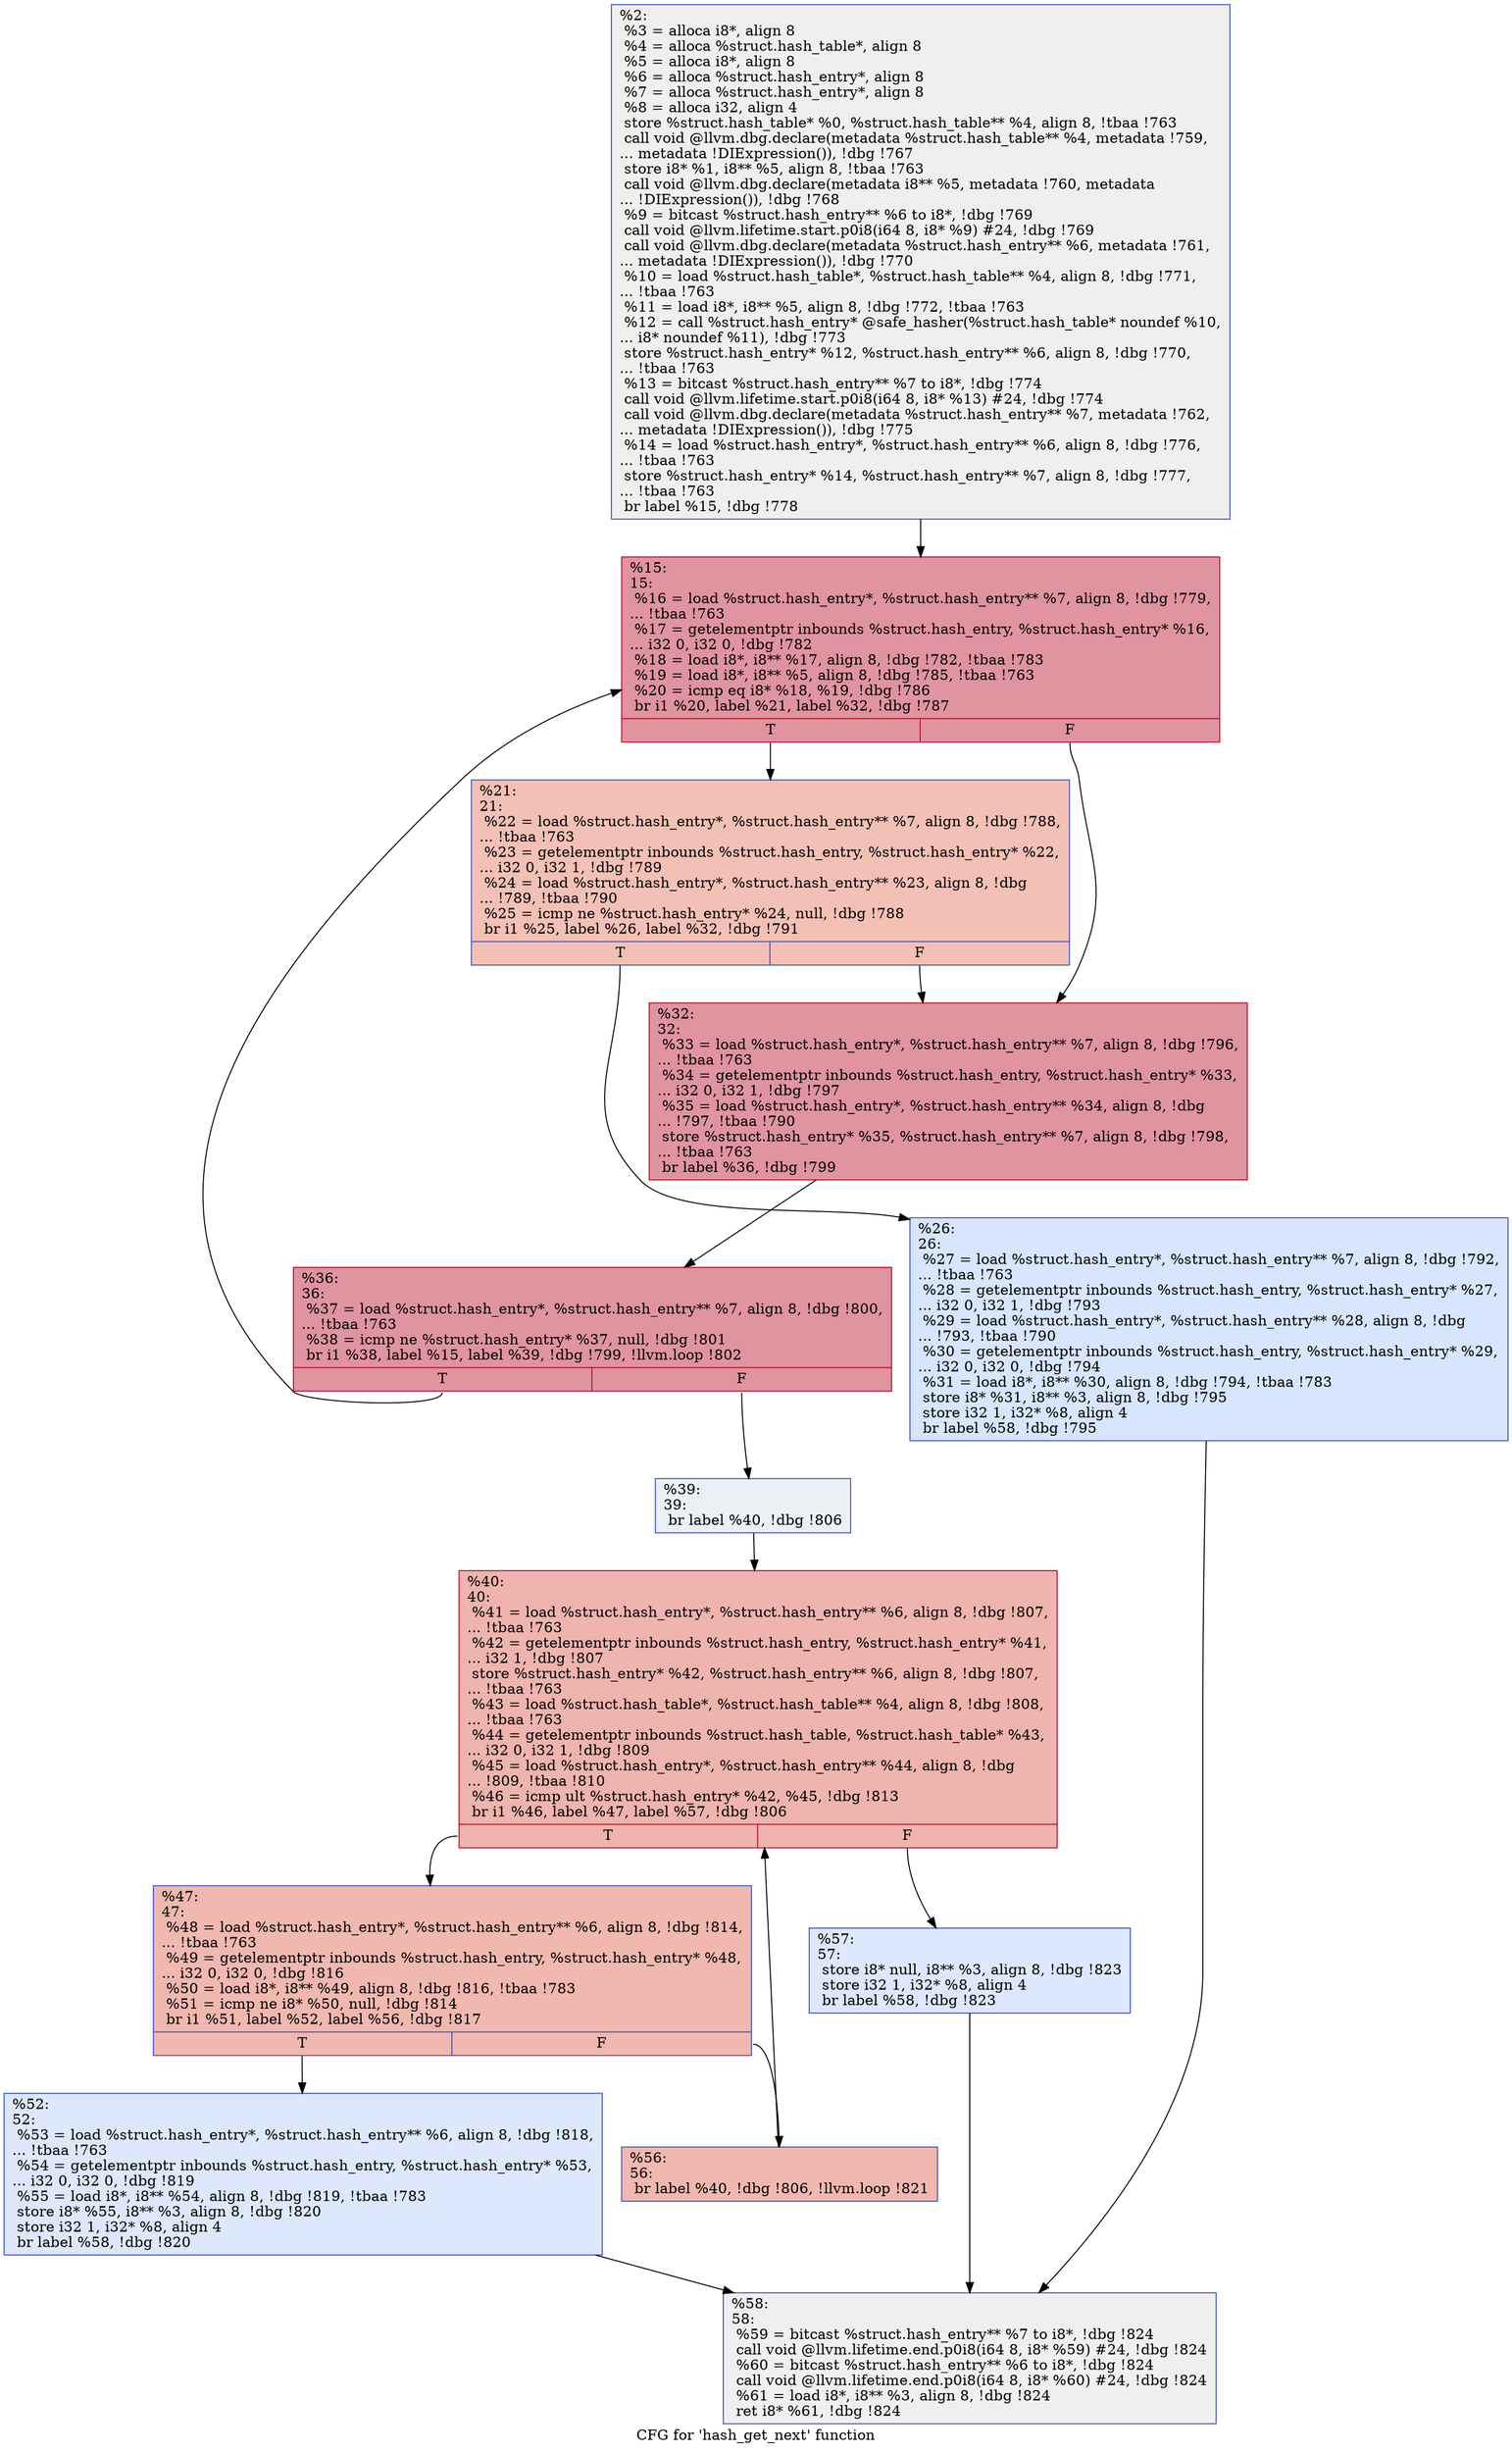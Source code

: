 digraph "CFG for 'hash_get_next' function" {
	label="CFG for 'hash_get_next' function";

	Node0x18eca90 [shape=record,color="#3d50c3ff", style=filled, fillcolor="#e0dbd870",label="{%2:\l  %3 = alloca i8*, align 8\l  %4 = alloca %struct.hash_table*, align 8\l  %5 = alloca i8*, align 8\l  %6 = alloca %struct.hash_entry*, align 8\l  %7 = alloca %struct.hash_entry*, align 8\l  %8 = alloca i32, align 4\l  store %struct.hash_table* %0, %struct.hash_table** %4, align 8, !tbaa !763\l  call void @llvm.dbg.declare(metadata %struct.hash_table** %4, metadata !759,\l... metadata !DIExpression()), !dbg !767\l  store i8* %1, i8** %5, align 8, !tbaa !763\l  call void @llvm.dbg.declare(metadata i8** %5, metadata !760, metadata\l... !DIExpression()), !dbg !768\l  %9 = bitcast %struct.hash_entry** %6 to i8*, !dbg !769\l  call void @llvm.lifetime.start.p0i8(i64 8, i8* %9) #24, !dbg !769\l  call void @llvm.dbg.declare(metadata %struct.hash_entry** %6, metadata !761,\l... metadata !DIExpression()), !dbg !770\l  %10 = load %struct.hash_table*, %struct.hash_table** %4, align 8, !dbg !771,\l... !tbaa !763\l  %11 = load i8*, i8** %5, align 8, !dbg !772, !tbaa !763\l  %12 = call %struct.hash_entry* @safe_hasher(%struct.hash_table* noundef %10,\l... i8* noundef %11), !dbg !773\l  store %struct.hash_entry* %12, %struct.hash_entry** %6, align 8, !dbg !770,\l... !tbaa !763\l  %13 = bitcast %struct.hash_entry** %7 to i8*, !dbg !774\l  call void @llvm.lifetime.start.p0i8(i64 8, i8* %13) #24, !dbg !774\l  call void @llvm.dbg.declare(metadata %struct.hash_entry** %7, metadata !762,\l... metadata !DIExpression()), !dbg !775\l  %14 = load %struct.hash_entry*, %struct.hash_entry** %6, align 8, !dbg !776,\l... !tbaa !763\l  store %struct.hash_entry* %14, %struct.hash_entry** %7, align 8, !dbg !777,\l... !tbaa !763\l  br label %15, !dbg !778\l}"];
	Node0x18eca90 -> Node0x18ecb50;
	Node0x18ecb50 [shape=record,color="#b70d28ff", style=filled, fillcolor="#b70d2870",label="{%15:\l15:                                               \l  %16 = load %struct.hash_entry*, %struct.hash_entry** %7, align 8, !dbg !779,\l... !tbaa !763\l  %17 = getelementptr inbounds %struct.hash_entry, %struct.hash_entry* %16,\l... i32 0, i32 0, !dbg !782\l  %18 = load i8*, i8** %17, align 8, !dbg !782, !tbaa !783\l  %19 = load i8*, i8** %5, align 8, !dbg !785, !tbaa !763\l  %20 = icmp eq i8* %18, %19, !dbg !786\l  br i1 %20, label %21, label %32, !dbg !787\l|{<s0>T|<s1>F}}"];
	Node0x18ecb50:s0 -> Node0x18ecba0;
	Node0x18ecb50:s1 -> Node0x18ecc40;
	Node0x18ecba0 [shape=record,color="#3d50c3ff", style=filled, fillcolor="#e5705870",label="{%21:\l21:                                               \l  %22 = load %struct.hash_entry*, %struct.hash_entry** %7, align 8, !dbg !788,\l... !tbaa !763\l  %23 = getelementptr inbounds %struct.hash_entry, %struct.hash_entry* %22,\l... i32 0, i32 1, !dbg !789\l  %24 = load %struct.hash_entry*, %struct.hash_entry** %23, align 8, !dbg\l... !789, !tbaa !790\l  %25 = icmp ne %struct.hash_entry* %24, null, !dbg !788\l  br i1 %25, label %26, label %32, !dbg !791\l|{<s0>T|<s1>F}}"];
	Node0x18ecba0:s0 -> Node0x18ecbf0;
	Node0x18ecba0:s1 -> Node0x18ecc40;
	Node0x18ecbf0 [shape=record,color="#3d50c3ff", style=filled, fillcolor="#a7c5fe70",label="{%26:\l26:                                               \l  %27 = load %struct.hash_entry*, %struct.hash_entry** %7, align 8, !dbg !792,\l... !tbaa !763\l  %28 = getelementptr inbounds %struct.hash_entry, %struct.hash_entry* %27,\l... i32 0, i32 1, !dbg !793\l  %29 = load %struct.hash_entry*, %struct.hash_entry** %28, align 8, !dbg\l... !793, !tbaa !790\l  %30 = getelementptr inbounds %struct.hash_entry, %struct.hash_entry* %29,\l... i32 0, i32 0, !dbg !794\l  %31 = load i8*, i8** %30, align 8, !dbg !794, !tbaa !783\l  store i8* %31, i8** %3, align 8, !dbg !795\l  store i32 1, i32* %8, align 4\l  br label %58, !dbg !795\l}"];
	Node0x18ecbf0 -> Node0x18ecec0;
	Node0x18ecc40 [shape=record,color="#b70d28ff", style=filled, fillcolor="#b70d2870",label="{%32:\l32:                                               \l  %33 = load %struct.hash_entry*, %struct.hash_entry** %7, align 8, !dbg !796,\l... !tbaa !763\l  %34 = getelementptr inbounds %struct.hash_entry, %struct.hash_entry* %33,\l... i32 0, i32 1, !dbg !797\l  %35 = load %struct.hash_entry*, %struct.hash_entry** %34, align 8, !dbg\l... !797, !tbaa !790\l  store %struct.hash_entry* %35, %struct.hash_entry** %7, align 8, !dbg !798,\l... !tbaa !763\l  br label %36, !dbg !799\l}"];
	Node0x18ecc40 -> Node0x18ecc90;
	Node0x18ecc90 [shape=record,color="#b70d28ff", style=filled, fillcolor="#b70d2870",label="{%36:\l36:                                               \l  %37 = load %struct.hash_entry*, %struct.hash_entry** %7, align 8, !dbg !800,\l... !tbaa !763\l  %38 = icmp ne %struct.hash_entry* %37, null, !dbg !801\l  br i1 %38, label %15, label %39, !dbg !799, !llvm.loop !802\l|{<s0>T|<s1>F}}"];
	Node0x18ecc90:s0 -> Node0x18ecb50;
	Node0x18ecc90:s1 -> Node0x18ecce0;
	Node0x18ecce0 [shape=record,color="#3d50c3ff", style=filled, fillcolor="#d4dbe670",label="{%39:\l39:                                               \l  br label %40, !dbg !806\l}"];
	Node0x18ecce0 -> Node0x18ecd30;
	Node0x18ecd30 [shape=record,color="#b70d28ff", style=filled, fillcolor="#d8564670",label="{%40:\l40:                                               \l  %41 = load %struct.hash_entry*, %struct.hash_entry** %6, align 8, !dbg !807,\l... !tbaa !763\l  %42 = getelementptr inbounds %struct.hash_entry, %struct.hash_entry* %41,\l... i32 1, !dbg !807\l  store %struct.hash_entry* %42, %struct.hash_entry** %6, align 8, !dbg !807,\l... !tbaa !763\l  %43 = load %struct.hash_table*, %struct.hash_table** %4, align 8, !dbg !808,\l... !tbaa !763\l  %44 = getelementptr inbounds %struct.hash_table, %struct.hash_table* %43,\l... i32 0, i32 1, !dbg !809\l  %45 = load %struct.hash_entry*, %struct.hash_entry** %44, align 8, !dbg\l... !809, !tbaa !810\l  %46 = icmp ult %struct.hash_entry* %42, %45, !dbg !813\l  br i1 %46, label %47, label %57, !dbg !806\l|{<s0>T|<s1>F}}"];
	Node0x18ecd30:s0 -> Node0x18ecd80;
	Node0x18ecd30:s1 -> Node0x18ece70;
	Node0x18ecd80 [shape=record,color="#3d50c3ff", style=filled, fillcolor="#dc5d4a70",label="{%47:\l47:                                               \l  %48 = load %struct.hash_entry*, %struct.hash_entry** %6, align 8, !dbg !814,\l... !tbaa !763\l  %49 = getelementptr inbounds %struct.hash_entry, %struct.hash_entry* %48,\l... i32 0, i32 0, !dbg !816\l  %50 = load i8*, i8** %49, align 8, !dbg !816, !tbaa !783\l  %51 = icmp ne i8* %50, null, !dbg !814\l  br i1 %51, label %52, label %56, !dbg !817\l|{<s0>T|<s1>F}}"];
	Node0x18ecd80:s0 -> Node0x18ecdd0;
	Node0x18ecd80:s1 -> Node0x18ece20;
	Node0x18ecdd0 [shape=record,color="#3d50c3ff", style=filled, fillcolor="#b2ccfb70",label="{%52:\l52:                                               \l  %53 = load %struct.hash_entry*, %struct.hash_entry** %6, align 8, !dbg !818,\l... !tbaa !763\l  %54 = getelementptr inbounds %struct.hash_entry, %struct.hash_entry* %53,\l... i32 0, i32 0, !dbg !819\l  %55 = load i8*, i8** %54, align 8, !dbg !819, !tbaa !783\l  store i8* %55, i8** %3, align 8, !dbg !820\l  store i32 1, i32* %8, align 4\l  br label %58, !dbg !820\l}"];
	Node0x18ecdd0 -> Node0x18ecec0;
	Node0x18ece20 [shape=record,color="#3d50c3ff", style=filled, fillcolor="#dc5d4a70",label="{%56:\l56:                                               \l  br label %40, !dbg !806, !llvm.loop !821\l}"];
	Node0x18ece20 -> Node0x18ecd30;
	Node0x18ece70 [shape=record,color="#3d50c3ff", style=filled, fillcolor="#b2ccfb70",label="{%57:\l57:                                               \l  store i8* null, i8** %3, align 8, !dbg !823\l  store i32 1, i32* %8, align 4\l  br label %58, !dbg !823\l}"];
	Node0x18ece70 -> Node0x18ecec0;
	Node0x18ecec0 [shape=record,color="#3d50c3ff", style=filled, fillcolor="#e0dbd870",label="{%58:\l58:                                               \l  %59 = bitcast %struct.hash_entry** %7 to i8*, !dbg !824\l  call void @llvm.lifetime.end.p0i8(i64 8, i8* %59) #24, !dbg !824\l  %60 = bitcast %struct.hash_entry** %6 to i8*, !dbg !824\l  call void @llvm.lifetime.end.p0i8(i64 8, i8* %60) #24, !dbg !824\l  %61 = load i8*, i8** %3, align 8, !dbg !824\l  ret i8* %61, !dbg !824\l}"];
}
